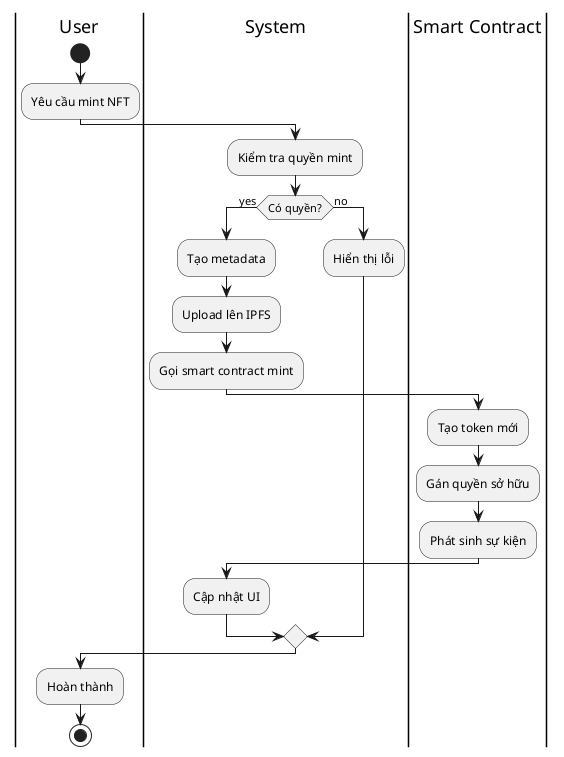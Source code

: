 @startuml Mint NFT
|User|
start
:Yêu cầu mint NFT;
|System|
:Kiểm tra quyền mint;
if (Có quyền?) then (yes)
  :Tạo metadata;
  :Upload lên IPFS;
  :Gọi smart contract mint;
  |Smart Contract|
  :Tạo token mới;
  :Gán quyền sở hữu;
  :Phát sinh sự kiện;
  |System|
  :Cập nhật UI;
else (no)
  :Hiển thị lỗi;
endif
|User|
:Hoàn thành;
stop
@enduml

@startuml Create Listing
|User|
start
:Chọn NFT để bán;
|System|
:Kiểm tra quyền sở hữu;
if (Có quyền?) then (yes)
  :Nhập giá bán;
  :Gọi smart contract approve;
  |Smart Contract|
  :Phê duyệt marketplace;
  |System|
  :Tạo listing;
  :Cập nhật UI;
else (no)
  :Hiển thị lỗi;
endif
|User|
:Hoàn thành;
stop
@enduml

@startuml Buy NFT
|User|
start
:Chọn NFT để mua;
|System|
:Kiểm tra giá và số dư;
if (Đủ số dư?) then (yes)
  :Gọi smart contract buy;
  |Smart Contract|
  :Chuyển NFT;
  :Chuyển tiền;
  :Cập nhật listing;
  :Phát sinh sự kiện;
  |System|
  :Cập nhật UI;
else (no)
  :Hiển thị lỗi;
endif
|User|
:Hoàn thành;
stop
@enduml

@startuml Create Collection
|User|
start
:Yêu cầu tạo collection;
|System|
:Kiểm tra quyền;
if (Có quyền?) then (yes)
  :Nhập thông tin collection;
  :Tạo metadata;
  :Upload lên IPFS;
  :Gọi smart contract;
  |Smart Contract|
  :Tạo collection mới;
  :Gán quyền quản lý;
  :Phát sinh sự kiện;
  |System|
  :Cập nhật UI;
else (no)
  :Hiển thị lỗi;
endif
|User|
:Hoàn thành;
stop
@enduml

@startuml Transfer NFT
|User|
start
:Chọn NFT để chuyển;
|System|
:Kiểm tra quyền sở hữu;
if (Có quyền?) then (yes)
  :Nhập địa chỉ nhận;
  :Gọi smart contract transfer;
  |Smart Contract|
  :Kiểm tra quyền;
  :Chuyển NFT;
  :Cập nhật sở hữu;
  :Phát sinh sự kiện;
  |System|
  :Cập nhật UI;
else (no)
  :Hiển thị lỗi;
endif
|User|
:Hoàn thành;
stop
@enduml 